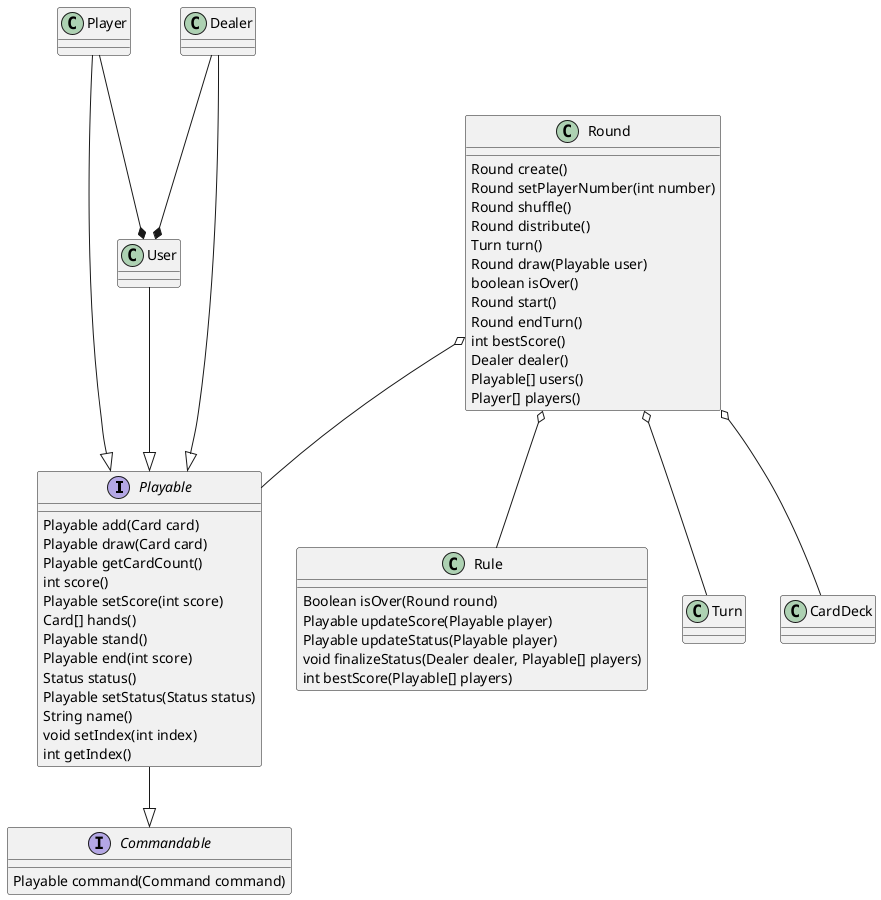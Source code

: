 @startuml
Interface Playable {
    Playable add(Card card)
    Playable draw(Card card)
    Playable getCardCount()
    int score()
    Playable setScore(int score)
    Card[] hands()
    Playable stand()
    Playable end(int score)
    Status status()
    Playable setStatus(Status status)
    String name()
    void setIndex(int index)
    int getIndex()    
}
Interface Commandable
{
    Playable command(Command command)
}

class Round
{
    Round create()    
    Round setPlayerNumber(int number)
    Round shuffle()
    Round distribute()
    Turn turn()
    Round draw(Playable user)    
    boolean isOver()
    Round start()
    Round endTurn()
    int bestScore()
    Dealer dealer()
    Playable[] users()
    Player[] players()
}

class Rule
{
    Boolean isOver(Round round)
    Playable updateScore(Playable player)
    Playable updateStatus(Playable player)
    void finalizeStatus(Dealer dealer, Playable[] players)
    int bestScore(Playable[] players)
}
class Turn
Player --|> Playable
User --|> Playable
Dealer --|> Playable
Round o-- Playable
Round o-- Turn
Round o-- Rule
Round o-- CardDeck

Playable --|> Commandable
Player --* User
Dealer --* User

@enduml